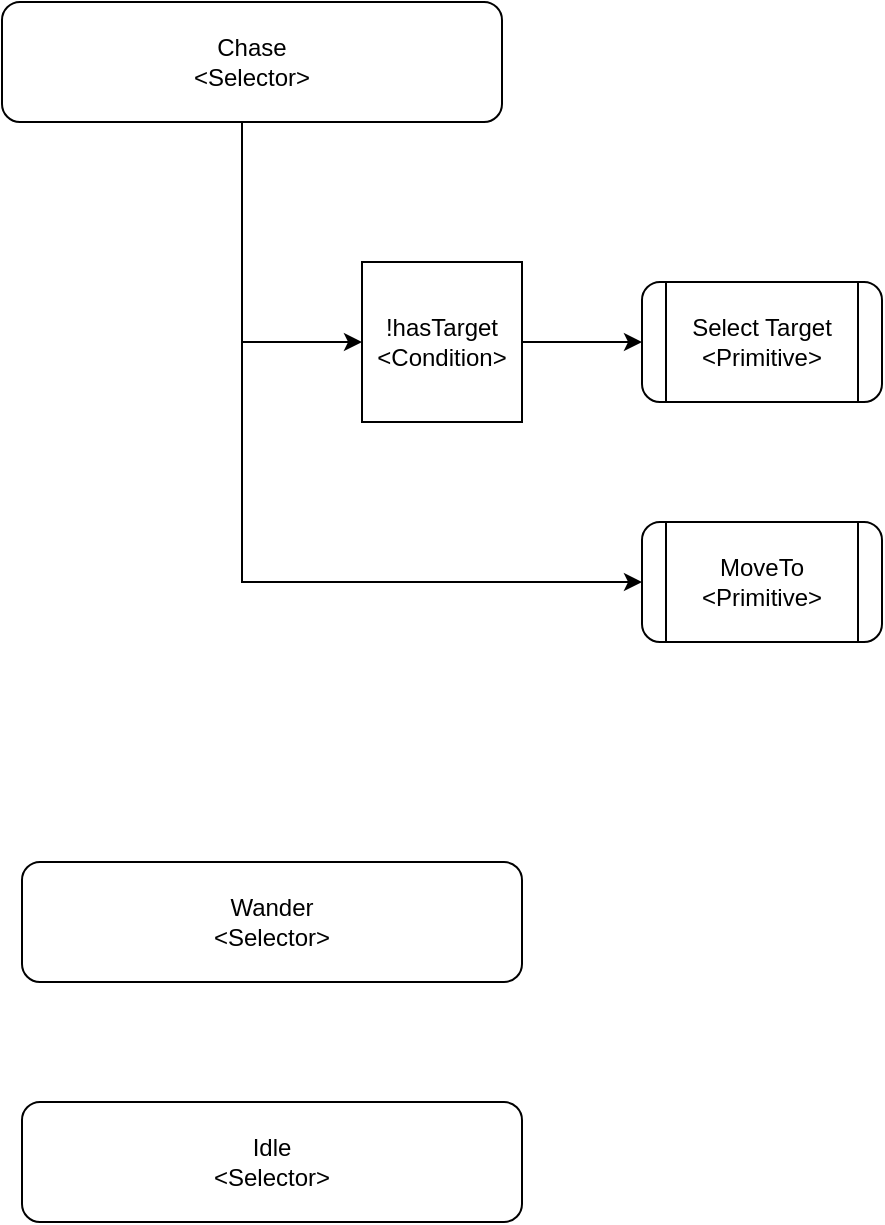 <mxfile version="23.0.2" type="device">
  <diagram name="Page-1" id="9jARcqueaist3k1uiiFS">
    <mxGraphModel dx="1886" dy="876" grid="1" gridSize="10" guides="1" tooltips="1" connect="1" arrows="1" fold="1" page="1" pageScale="1" pageWidth="850" pageHeight="1100" math="0" shadow="0">
      <root>
        <mxCell id="0" />
        <mxCell id="1" parent="0" />
        <mxCell id="QqbcMEK9YiXdaME87XDr-7" style="edgeStyle=orthogonalEdgeStyle;rounded=0;orthogonalLoop=1;jettySize=auto;html=1;entryX=0;entryY=0.5;entryDx=0;entryDy=0;" edge="1" parent="1" source="QqbcMEK9YiXdaME87XDr-1" target="QqbcMEK9YiXdaME87XDr-6">
          <mxGeometry relative="1" as="geometry">
            <Array as="points">
              <mxPoint x="210" y="690" />
            </Array>
          </mxGeometry>
        </mxCell>
        <mxCell id="QqbcMEK9YiXdaME87XDr-1" value="Chase&lt;br&gt;&amp;lt;Selector&amp;gt;" style="rounded=1;whiteSpace=wrap;html=1;" vertex="1" parent="1">
          <mxGeometry x="90" y="400" width="250" height="60" as="geometry" />
        </mxCell>
        <mxCell id="QqbcMEK9YiXdaME87XDr-4" value="Select Target&lt;br&gt;&amp;lt;Primitive&amp;gt;" style="shape=process;whiteSpace=wrap;html=1;backgroundOutline=1;rounded=1;" vertex="1" parent="1">
          <mxGeometry x="410" y="540" width="120" height="60" as="geometry" />
        </mxCell>
        <mxCell id="QqbcMEK9YiXdaME87XDr-6" value="MoveTo&lt;br&gt;&amp;lt;Primitive&amp;gt;" style="shape=process;whiteSpace=wrap;html=1;backgroundOutline=1;rounded=1;" vertex="1" parent="1">
          <mxGeometry x="410" y="660" width="120" height="60" as="geometry" />
        </mxCell>
        <mxCell id="QqbcMEK9YiXdaME87XDr-9" value="" style="edgeStyle=orthogonalEdgeStyle;rounded=0;orthogonalLoop=1;jettySize=auto;html=1;entryX=0;entryY=0.5;entryDx=0;entryDy=0;" edge="1" parent="1" source="QqbcMEK9YiXdaME87XDr-1" target="QqbcMEK9YiXdaME87XDr-11">
          <mxGeometry relative="1" as="geometry">
            <mxPoint x="210" y="460" as="sourcePoint" />
            <mxPoint x="270" y="570" as="targetPoint" />
            <Array as="points">
              <mxPoint x="210" y="570" />
            </Array>
          </mxGeometry>
        </mxCell>
        <mxCell id="QqbcMEK9YiXdaME87XDr-10" style="edgeStyle=orthogonalEdgeStyle;rounded=0;orthogonalLoop=1;jettySize=auto;html=1;entryX=0;entryY=0.5;entryDx=0;entryDy=0;exitX=1;exitY=0.5;exitDx=0;exitDy=0;" edge="1" parent="1" source="QqbcMEK9YiXdaME87XDr-11" target="QqbcMEK9YiXdaME87XDr-4">
          <mxGeometry relative="1" as="geometry">
            <mxPoint x="350" y="570" as="sourcePoint" />
          </mxGeometry>
        </mxCell>
        <mxCell id="QqbcMEK9YiXdaME87XDr-11" value="!hasTarget&lt;br&gt;&amp;lt;Condition&amp;gt;" style="whiteSpace=wrap;html=1;aspect=fixed;" vertex="1" parent="1">
          <mxGeometry x="270" y="530" width="80" height="80" as="geometry" />
        </mxCell>
        <mxCell id="QqbcMEK9YiXdaME87XDr-13" value="Wander&lt;br&gt;&amp;lt;Selector&amp;gt;" style="rounded=1;whiteSpace=wrap;html=1;" vertex="1" parent="1">
          <mxGeometry x="100" y="830" width="250" height="60" as="geometry" />
        </mxCell>
        <mxCell id="QqbcMEK9YiXdaME87XDr-14" value="Idle&lt;br&gt;&amp;lt;Selector&amp;gt;" style="rounded=1;whiteSpace=wrap;html=1;" vertex="1" parent="1">
          <mxGeometry x="100" y="950" width="250" height="60" as="geometry" />
        </mxCell>
      </root>
    </mxGraphModel>
  </diagram>
</mxfile>
